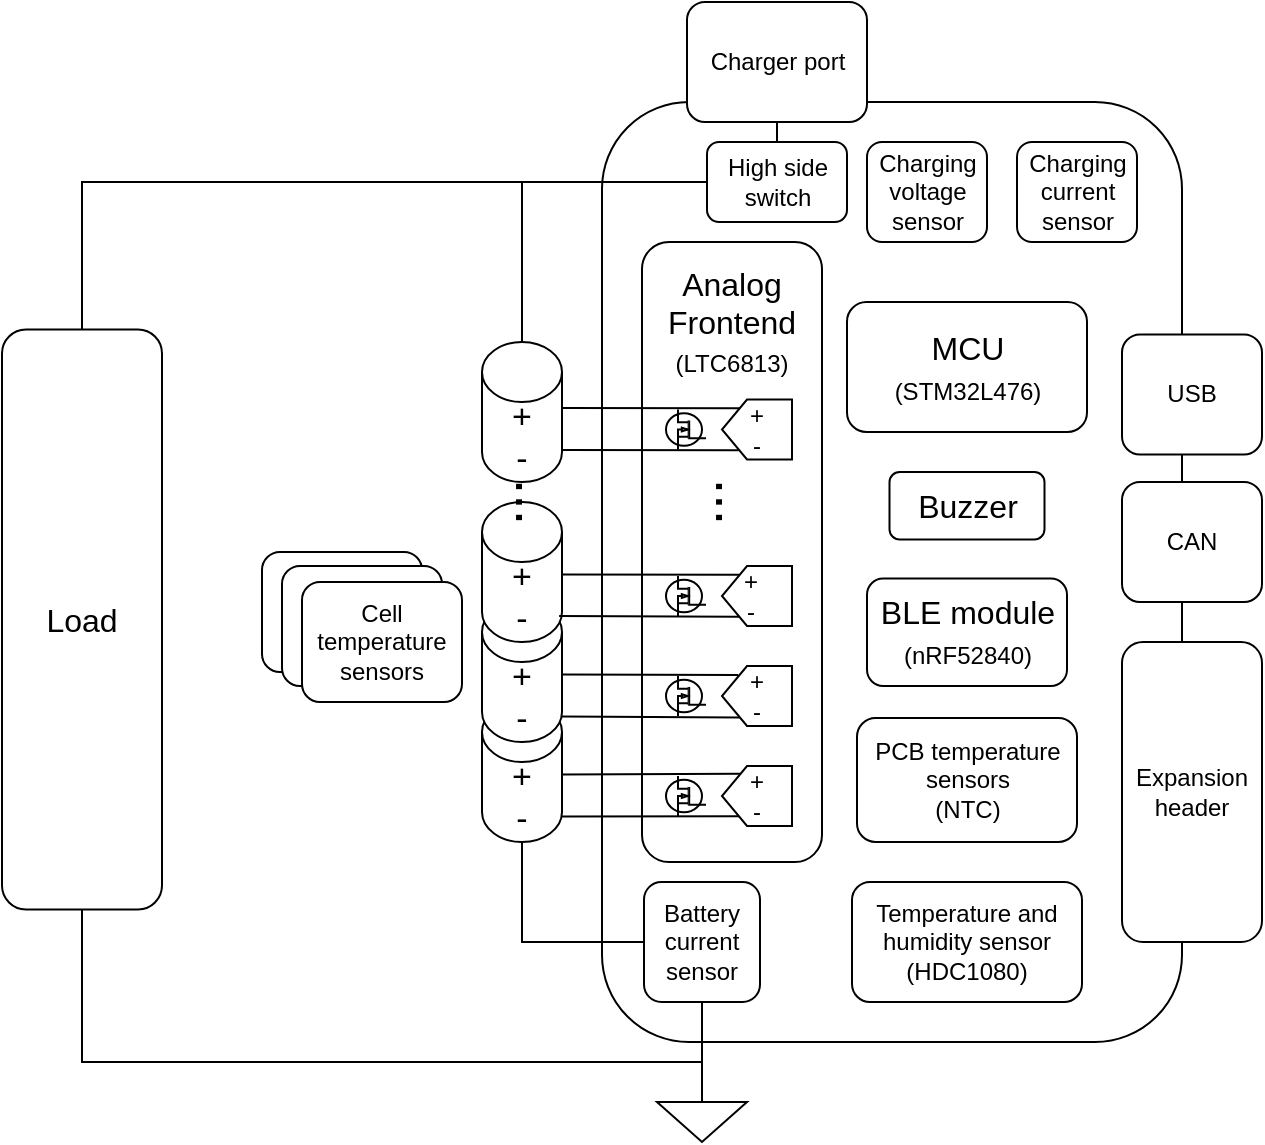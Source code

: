 <mxfile version="21.1.2" type="device">
  <diagram name="Page-1" id="EQJyJkfQMdv3somNTGk6">
    <mxGraphModel dx="1533" dy="399" grid="1" gridSize="10" guides="1" tooltips="1" connect="1" arrows="1" fold="1" page="1" pageScale="1" pageWidth="850" pageHeight="1100" math="0" shadow="0">
      <root>
        <mxCell id="0" />
        <mxCell id="1" parent="0" />
        <mxCell id="4OLsYMQMICfBBXzMfYlJ-2" value="" style="rounded=1;whiteSpace=wrap;html=1;fontSize=12;fillColor=#ffffff;" parent="1" vertex="1">
          <mxGeometry x="30" y="325" width="80" height="60" as="geometry" />
        </mxCell>
        <mxCell id="4OLsYMQMICfBBXzMfYlJ-1" value="" style="rounded=1;whiteSpace=wrap;html=1;fontSize=12;fillColor=#ffffff;" parent="1" vertex="1">
          <mxGeometry x="40" y="332" width="80" height="60" as="geometry" />
        </mxCell>
        <mxCell id="TeZvGwJzhUlr74pMuj6Z-2" value="&lt;font style=&quot;font-size: 17px;&quot;&gt;+&lt;br style=&quot;border-color: var(--border-color);&quot;&gt;-&lt;/font&gt;" style="shape=cylinder3;whiteSpace=wrap;html=1;boundedLbl=1;backgroundOutline=1;size=15;" parent="1" vertex="1">
          <mxGeometry x="140" y="400" width="40" height="70" as="geometry" />
        </mxCell>
        <mxCell id="TeZvGwJzhUlr74pMuj6Z-4" value="&lt;font style=&quot;font-size: 17px;&quot;&gt;+&lt;br style=&quot;border-color: var(--border-color);&quot;&gt;-&lt;/font&gt;" style="shape=cylinder3;whiteSpace=wrap;html=1;boundedLbl=1;backgroundOutline=1;size=15;" parent="1" vertex="1">
          <mxGeometry x="140" y="350" width="40" height="70" as="geometry" />
        </mxCell>
        <mxCell id="TeZvGwJzhUlr74pMuj6Z-5" value="&lt;font style=&quot;font-size: 17px;&quot;&gt;+&lt;br style=&quot;border-color: var(--border-color);&quot;&gt;-&lt;/font&gt;" style="shape=cylinder3;whiteSpace=wrap;html=1;boundedLbl=1;backgroundOutline=1;size=15;" parent="1" vertex="1">
          <mxGeometry x="140" y="300" width="40" height="70" as="geometry" />
        </mxCell>
        <mxCell id="TeZvGwJzhUlr74pMuj6Z-6" value="&lt;font style=&quot;font-size: 28px;&quot;&gt;...&lt;/font&gt;" style="text;html=1;strokeColor=none;fillColor=none;align=center;verticalAlign=middle;whiteSpace=wrap;rounded=0;rotation=-90;" parent="1" vertex="1">
          <mxGeometry x="130" y="292.5" width="40" height="15" as="geometry" />
        </mxCell>
        <mxCell id="TeZvGwJzhUlr74pMuj6Z-7" value="&lt;font style=&quot;font-size: 17px;&quot;&gt;+&lt;br&gt;-&lt;/font&gt;" style="shape=cylinder3;whiteSpace=wrap;html=1;boundedLbl=1;backgroundOutline=1;size=15;" parent="1" vertex="1">
          <mxGeometry x="140" y="220" width="40" height="70" as="geometry" />
        </mxCell>
        <mxCell id="TeZvGwJzhUlr74pMuj6Z-16" value="" style="rounded=1;whiteSpace=wrap;html=1;fontSize=17;" parent="1" vertex="1">
          <mxGeometry x="200" y="100" width="290" height="470" as="geometry" />
        </mxCell>
        <mxCell id="mOUoje14_cyd4yB3jaxS-1" value="MCU&lt;br&gt;&lt;font style=&quot;font-size: 12px;&quot;&gt;(STM32L476)&lt;/font&gt;" style="rounded=1;whiteSpace=wrap;html=1;fontSize=16;" parent="1" vertex="1">
          <mxGeometry x="322.5" y="200" width="120" height="65" as="geometry" />
        </mxCell>
        <mxCell id="mOUoje14_cyd4yB3jaxS-8" value="" style="rounded=1;whiteSpace=wrap;html=1;fontSize=16;" parent="1" vertex="1">
          <mxGeometry x="220" y="170" width="90" height="310" as="geometry" />
        </mxCell>
        <mxCell id="mOUoje14_cyd4yB3jaxS-7" value="&lt;font style=&quot;font-size: 28px;&quot;&gt;...&lt;/font&gt;" style="text;html=1;strokeColor=none;fillColor=none;align=center;verticalAlign=middle;whiteSpace=wrap;rounded=0;rotation=-90;" parent="1" vertex="1">
          <mxGeometry x="220" y="285" width="60" height="30" as="geometry" />
        </mxCell>
        <mxCell id="mOUoje14_cyd4yB3jaxS-12" value="" style="verticalLabelPosition=bottom;shadow=0;dashed=0;align=center;html=1;verticalAlign=top;shape=mxgraph.electrical.mosfets1.n-channel_mosfet_1;fontSize=16;flipH=1;" parent="1" vertex="1">
          <mxGeometry x="232" y="253.75" width="20" height="20" as="geometry" />
        </mxCell>
        <mxCell id="mOUoje14_cyd4yB3jaxS-14" value="" style="endArrow=none;html=1;rounded=0;fontSize=16;exitX=1;exitY=1;exitDx=0;exitDy=-15;exitPerimeter=0;entryX=0.739;entryY=0.147;entryDx=0;entryDy=0;entryPerimeter=0;" parent="1" target="mOUoje14_cyd4yB3jaxS-87" edge="1">
          <mxGeometry width="50" height="50" relative="1" as="geometry">
            <mxPoint x="180" y="253" as="sourcePoint" />
            <mxPoint x="266.895" y="252.434" as="targetPoint" />
          </mxGeometry>
        </mxCell>
        <mxCell id="mOUoje14_cyd4yB3jaxS-18" value="" style="endArrow=none;html=1;rounded=0;fontSize=16;exitX=1;exitY=1;exitDx=0;exitDy=-15;exitPerimeter=0;entryX=0.763;entryY=0.845;entryDx=0;entryDy=0;entryPerimeter=0;" parent="1" target="mOUoje14_cyd4yB3jaxS-87" edge="1">
          <mxGeometry width="50" height="50" relative="1" as="geometry">
            <mxPoint x="180" y="274" as="sourcePoint" />
            <mxPoint x="266.895" y="274.054" as="targetPoint" />
          </mxGeometry>
        </mxCell>
        <mxCell id="mOUoje14_cyd4yB3jaxS-49" value="Analog Frontend&lt;br&gt;&lt;font style=&quot;font-size: 12px;&quot;&gt;(LTC6813)&lt;/font&gt;" style="text;html=1;strokeColor=none;fillColor=none;align=center;verticalAlign=middle;whiteSpace=wrap;rounded=0;fontSize=16;" parent="1" vertex="1">
          <mxGeometry x="230" y="180" width="70" height="60" as="geometry" />
        </mxCell>
        <mxCell id="mOUoje14_cyd4yB3jaxS-66" value="" style="verticalLabelPosition=bottom;shadow=0;dashed=0;align=center;html=1;verticalAlign=top;shape=mxgraph.electrical.mosfets1.n-channel_mosfet_1;fontSize=16;flipH=1;" parent="1" vertex="1">
          <mxGeometry x="232" y="337" width="20" height="20" as="geometry" />
        </mxCell>
        <mxCell id="mOUoje14_cyd4yB3jaxS-69" value="" style="verticalLabelPosition=bottom;shadow=0;dashed=0;align=center;html=1;verticalAlign=top;shape=mxgraph.electrical.abstract.dac;fontSize=16;fillColor=#ffffff;flipH=1;" parent="1" vertex="1">
          <mxGeometry x="260" y="332" width="35" height="30" as="geometry" />
        </mxCell>
        <mxCell id="mOUoje14_cyd4yB3jaxS-70" value="" style="verticalLabelPosition=bottom;shadow=0;dashed=0;align=center;html=1;verticalAlign=top;shape=mxgraph.electrical.mosfets1.n-channel_mosfet_1;fontSize=16;flipH=1;" parent="1" vertex="1">
          <mxGeometry x="232" y="387" width="20" height="20" as="geometry" />
        </mxCell>
        <mxCell id="mOUoje14_cyd4yB3jaxS-71" value="" style="endArrow=none;html=1;rounded=0;fontSize=16;exitX=1;exitY=1;exitDx=0;exitDy=-15;exitPerimeter=0;entryX=0.768;entryY=0.151;entryDx=0;entryDy=0;entryPerimeter=0;" parent="1" target="mOUoje14_cyd4yB3jaxS-85" edge="1">
          <mxGeometry width="50" height="50" relative="1" as="geometry">
            <mxPoint x="180" y="386.25" as="sourcePoint" />
            <mxPoint x="266.895" y="385.684" as="targetPoint" />
          </mxGeometry>
        </mxCell>
        <mxCell id="mOUoje14_cyd4yB3jaxS-72" value="" style="endArrow=none;html=1;rounded=0;fontSize=16;exitX=1;exitY=1;exitDx=0;exitDy=-15;exitPerimeter=0;entryX=0.744;entryY=0.859;entryDx=0;entryDy=0;entryPerimeter=0;" parent="1" target="mOUoje14_cyd4yB3jaxS-85" edge="1">
          <mxGeometry width="50" height="50" relative="1" as="geometry">
            <mxPoint x="180" y="407.25" as="sourcePoint" />
            <mxPoint x="266.895" y="407.304" as="targetPoint" />
          </mxGeometry>
        </mxCell>
        <mxCell id="mOUoje14_cyd4yB3jaxS-74" value="" style="verticalLabelPosition=bottom;shadow=0;dashed=0;align=center;html=1;verticalAlign=top;shape=mxgraph.electrical.mosfets1.n-channel_mosfet_1;fontSize=16;flipH=1;" parent="1" vertex="1">
          <mxGeometry x="232" y="437" width="20" height="20" as="geometry" />
        </mxCell>
        <mxCell id="mOUoje14_cyd4yB3jaxS-75" value="" style="endArrow=none;html=1;rounded=0;fontSize=16;exitX=1;exitY=1;exitDx=0;exitDy=-15;exitPerimeter=0;entryX=0.741;entryY=0.131;entryDx=0;entryDy=0;entryPerimeter=0;" parent="1" target="mOUoje14_cyd4yB3jaxS-83" edge="1">
          <mxGeometry width="50" height="50" relative="1" as="geometry">
            <mxPoint x="180" y="436.25" as="sourcePoint" />
            <mxPoint x="266.895" y="435.684" as="targetPoint" />
          </mxGeometry>
        </mxCell>
        <mxCell id="mOUoje14_cyd4yB3jaxS-76" value="" style="endArrow=none;html=1;rounded=0;fontSize=16;exitX=1;exitY=1;exitDx=0;exitDy=-15;exitPerimeter=0;entryX=0.756;entryY=0.839;entryDx=0;entryDy=0;entryPerimeter=0;" parent="1" target="mOUoje14_cyd4yB3jaxS-83" edge="1">
          <mxGeometry width="50" height="50" relative="1" as="geometry">
            <mxPoint x="180" y="457.25" as="sourcePoint" />
            <mxPoint x="266.895" y="457.304" as="targetPoint" />
          </mxGeometry>
        </mxCell>
        <mxCell id="mOUoje14_cyd4yB3jaxS-78" value="" style="endArrow=none;html=1;rounded=0;fontSize=16;exitX=1;exitY=1;exitDx=0;exitDy=-15;exitPerimeter=0;entryX=0.754;entryY=0.146;entryDx=0;entryDy=0;entryPerimeter=0;" parent="1" target="mOUoje14_cyd4yB3jaxS-69" edge="1">
          <mxGeometry width="50" height="50" relative="1" as="geometry">
            <mxPoint x="180" y="336.25" as="sourcePoint" />
            <mxPoint x="266.895" y="335.684" as="targetPoint" />
          </mxGeometry>
        </mxCell>
        <mxCell id="mOUoje14_cyd4yB3jaxS-79" value="" style="endArrow=none;html=1;rounded=0;fontSize=16;exitX=1.014;exitY=0.814;exitDx=0;exitDy=0;exitPerimeter=0;entryX=0.754;entryY=0.846;entryDx=0;entryDy=0;entryPerimeter=0;" parent="1" target="mOUoje14_cyd4yB3jaxS-69" edge="1">
          <mxGeometry width="50" height="50" relative="1" as="geometry">
            <mxPoint x="178.56" y="356.98" as="sourcePoint" />
            <mxPoint x="262.305" y="357.0" as="targetPoint" />
          </mxGeometry>
        </mxCell>
        <mxCell id="mOUoje14_cyd4yB3jaxS-80" value="&lt;p style=&quot;line-height: 60%; font-size: 12px;&quot;&gt;&lt;/p&gt;&lt;blockquote style=&quot;margin: 0px 0px 0px 40px; border: none; padding: 0px; font-size: 12px;&quot;&gt;&lt;/blockquote&gt;&lt;span style=&quot;font-size: 12px; background-color: initial;&quot;&gt;+&lt;/span&gt;&lt;br style=&quot;font-size: 12px;&quot;&gt;&lt;font style=&quot;font-size: 12px;&quot;&gt;-&lt;/font&gt;&lt;p style=&quot;font-size: 12px;&quot;&gt;&lt;/p&gt;" style="text;html=1;strokeColor=none;fillColor=none;align=center;verticalAlign=middle;whiteSpace=wrap;rounded=0;fontSize=12;" parent="1" vertex="1">
          <mxGeometry x="267.5" y="332" width="12.5" height="30" as="geometry" />
        </mxCell>
        <mxCell id="mOUoje14_cyd4yB3jaxS-83" value="" style="verticalLabelPosition=bottom;shadow=0;dashed=0;align=center;html=1;verticalAlign=top;shape=mxgraph.electrical.abstract.dac;fontSize=16;fillColor=#ffffff;flipH=1;" parent="1" vertex="1">
          <mxGeometry x="260" y="432" width="35" height="30" as="geometry" />
        </mxCell>
        <mxCell id="mOUoje14_cyd4yB3jaxS-84" value="&lt;p style=&quot;line-height: 60%; font-size: 12px;&quot;&gt;&lt;/p&gt;&lt;blockquote style=&quot;margin: 0px 0px 0px 40px; border: none; padding: 0px; font-size: 12px;&quot;&gt;&lt;/blockquote&gt;&lt;span style=&quot;font-size: 12px; background-color: initial;&quot;&gt;+&lt;/span&gt;&lt;br style=&quot;font-size: 12px;&quot;&gt;&lt;font style=&quot;font-size: 12px;&quot;&gt;-&lt;/font&gt;&lt;p style=&quot;font-size: 12px;&quot;&gt;&lt;/p&gt;" style="text;html=1;strokeColor=none;fillColor=none;align=center;verticalAlign=middle;whiteSpace=wrap;rounded=0;fontSize=12;" parent="1" vertex="1">
          <mxGeometry x="271.25" y="432" width="12.5" height="30" as="geometry" />
        </mxCell>
        <mxCell id="mOUoje14_cyd4yB3jaxS-85" value="" style="verticalLabelPosition=bottom;shadow=0;dashed=0;align=center;html=1;verticalAlign=top;shape=mxgraph.electrical.abstract.dac;fontSize=16;fillColor=#ffffff;flipH=1;" parent="1" vertex="1">
          <mxGeometry x="260" y="382" width="35" height="30" as="geometry" />
        </mxCell>
        <mxCell id="mOUoje14_cyd4yB3jaxS-86" value="&lt;p style=&quot;line-height: 60%; font-size: 12px;&quot;&gt;&lt;/p&gt;&lt;blockquote style=&quot;margin: 0px 0px 0px 40px; border: none; padding: 0px; font-size: 12px;&quot;&gt;&lt;/blockquote&gt;&lt;span style=&quot;font-size: 12px; background-color: initial;&quot;&gt;+&lt;/span&gt;&lt;br style=&quot;font-size: 12px;&quot;&gt;&lt;font style=&quot;font-size: 12px;&quot;&gt;-&lt;/font&gt;&lt;p style=&quot;font-size: 12px;&quot;&gt;&lt;/p&gt;" style="text;html=1;strokeColor=none;fillColor=none;align=center;verticalAlign=middle;whiteSpace=wrap;rounded=0;fontSize=12;" parent="1" vertex="1">
          <mxGeometry x="271.25" y="382" width="12.5" height="30" as="geometry" />
        </mxCell>
        <mxCell id="mOUoje14_cyd4yB3jaxS-87" value="" style="verticalLabelPosition=bottom;shadow=0;dashed=0;align=center;html=1;verticalAlign=top;shape=mxgraph.electrical.abstract.dac;fontSize=16;fillColor=#ffffff;flipH=1;" parent="1" vertex="1">
          <mxGeometry x="260" y="248.75" width="35" height="30" as="geometry" />
        </mxCell>
        <mxCell id="mOUoje14_cyd4yB3jaxS-88" value="&lt;p style=&quot;line-height: 60%; font-size: 12px;&quot;&gt;&lt;/p&gt;&lt;blockquote style=&quot;margin: 0px 0px 0px 40px; border: none; padding: 0px; font-size: 12px;&quot;&gt;&lt;/blockquote&gt;&lt;span style=&quot;font-size: 12px; background-color: initial;&quot;&gt;+&lt;/span&gt;&lt;br style=&quot;font-size: 12px;&quot;&gt;&lt;font style=&quot;font-size: 12px;&quot;&gt;-&lt;/font&gt;&lt;p style=&quot;font-size: 12px;&quot;&gt;&lt;/p&gt;" style="text;html=1;strokeColor=none;fillColor=none;align=center;verticalAlign=middle;whiteSpace=wrap;rounded=0;fontSize=12;" parent="1" vertex="1">
          <mxGeometry x="271.25" y="248.75" width="12.5" height="30" as="geometry" />
        </mxCell>
        <mxCell id="mOUoje14_cyd4yB3jaxS-90" value="Temperature and humidity sensor&lt;br&gt;(HDC1080)" style="rounded=1;whiteSpace=wrap;html=1;fontSize=12;fillColor=#ffffff;" parent="1" vertex="1">
          <mxGeometry x="325" y="490" width="115" height="60" as="geometry" />
        </mxCell>
        <mxCell id="mOUoje14_cyd4yB3jaxS-95" style="edgeStyle=orthogonalEdgeStyle;rounded=0;orthogonalLoop=1;jettySize=auto;html=1;entryX=0.5;entryY=1;entryDx=0;entryDy=0;entryPerimeter=0;fontSize=12;endArrow=none;endFill=0;" parent="1" source="mOUoje14_cyd4yB3jaxS-92" target="TeZvGwJzhUlr74pMuj6Z-2" edge="1">
          <mxGeometry relative="1" as="geometry">
            <Array as="points">
              <mxPoint x="160" y="520" />
            </Array>
          </mxGeometry>
        </mxCell>
        <mxCell id="mOUoje14_cyd4yB3jaxS-92" value="Battery&lt;br&gt;current&lt;br&gt;sensor" style="rounded=1;whiteSpace=wrap;html=1;fontSize=12;fillColor=#ffffff;" parent="1" vertex="1">
          <mxGeometry x="221" y="490" width="58" height="60" as="geometry" />
        </mxCell>
        <mxCell id="mOUoje14_cyd4yB3jaxS-94" style="edgeStyle=orthogonalEdgeStyle;rounded=0;orthogonalLoop=1;jettySize=auto;html=1;exitX=0.5;exitY=0;exitDx=0;exitDy=0;exitPerimeter=0;entryX=0.5;entryY=1;entryDx=0;entryDy=0;fontSize=12;endArrow=none;endFill=0;" parent="1" source="mOUoje14_cyd4yB3jaxS-93" target="mOUoje14_cyd4yB3jaxS-92" edge="1">
          <mxGeometry relative="1" as="geometry" />
        </mxCell>
        <mxCell id="mOUoje14_cyd4yB3jaxS-93" value="" style="pointerEvents=1;verticalLabelPosition=bottom;shadow=0;dashed=0;align=center;html=1;verticalAlign=top;shape=mxgraph.electrical.signal_sources.signal_ground;fontSize=12;fillColor=#ffffff;" parent="1" vertex="1">
          <mxGeometry x="227.5" y="590" width="45" height="30" as="geometry" />
        </mxCell>
        <mxCell id="mOUoje14_cyd4yB3jaxS-99" value="Cell temperature sensors" style="rounded=1;whiteSpace=wrap;html=1;fontSize=12;fillColor=#ffffff;" parent="1" vertex="1">
          <mxGeometry x="50" y="340" width="80" height="60" as="geometry" />
        </mxCell>
        <mxCell id="4OLsYMQMICfBBXzMfYlJ-3" value="USB" style="rounded=1;whiteSpace=wrap;html=1;" parent="1" vertex="1">
          <mxGeometry x="460" y="216.25" width="70" height="60" as="geometry" />
        </mxCell>
        <mxCell id="4OLsYMQMICfBBXzMfYlJ-4" value="CAN" style="rounded=1;whiteSpace=wrap;html=1;" parent="1" vertex="1">
          <mxGeometry x="460" y="290" width="70" height="60" as="geometry" />
        </mxCell>
        <mxCell id="4OLsYMQMICfBBXzMfYlJ-7" value="BLE module&lt;br&gt;&lt;font style=&quot;font-size: 12px;&quot;&gt;(nRF52840)&lt;/font&gt;" style="rounded=1;whiteSpace=wrap;html=1;fontSize=16;" parent="1" vertex="1">
          <mxGeometry x="332.5" y="338.25" width="100" height="53.75" as="geometry" />
        </mxCell>
        <mxCell id="4OLsYMQMICfBBXzMfYlJ-9" style="edgeStyle=orthogonalEdgeStyle;rounded=0;orthogonalLoop=1;jettySize=auto;html=1;fontSize=12;endArrow=none;endFill=0;" parent="1" source="TeZvGwJzhUlr74pMuj6Z-7" target="4OLsYMQMICfBBXzMfYlJ-14" edge="1">
          <mxGeometry relative="1" as="geometry">
            <mxPoint x="290" y="140" as="targetPoint" />
            <Array as="points">
              <mxPoint x="160" y="140" />
            </Array>
          </mxGeometry>
        </mxCell>
        <mxCell id="sO5SA49bSD7Gtyw2qVEJ-1" style="edgeStyle=orthogonalEdgeStyle;rounded=0;orthogonalLoop=1;jettySize=auto;html=1;endArrow=none;endFill=0;" parent="1" source="4OLsYMQMICfBBXzMfYlJ-14" target="4OLsYMQMICfBBXzMfYlJ-17" edge="1">
          <mxGeometry relative="1" as="geometry" />
        </mxCell>
        <mxCell id="4OLsYMQMICfBBXzMfYlJ-14" value="High side switch" style="rounded=1;whiteSpace=wrap;html=1;fontSize=12;" parent="1" vertex="1">
          <mxGeometry x="252.5" y="120" width="70" height="40" as="geometry" />
        </mxCell>
        <mxCell id="4OLsYMQMICfBBXzMfYlJ-16" style="edgeStyle=orthogonalEdgeStyle;rounded=0;orthogonalLoop=1;jettySize=auto;html=1;exitX=0.5;exitY=0;exitDx=0;exitDy=0;fontSize=16;endArrow=none;endFill=0;" parent="1" source="4OLsYMQMICfBBXzMfYlJ-15" edge="1">
          <mxGeometry relative="1" as="geometry">
            <mxPoint x="160" y="140" as="targetPoint" />
            <Array as="points">
              <mxPoint x="-60" y="140" />
            </Array>
          </mxGeometry>
        </mxCell>
        <mxCell id="4OLsYMQMICfBBXzMfYlJ-24" style="edgeStyle=orthogonalEdgeStyle;rounded=0;orthogonalLoop=1;jettySize=auto;html=1;fontSize=16;endArrow=none;endFill=0;entryX=0.5;entryY=0;entryDx=0;entryDy=0;entryPerimeter=0;" parent="1" source="4OLsYMQMICfBBXzMfYlJ-15" target="mOUoje14_cyd4yB3jaxS-93" edge="1">
          <mxGeometry relative="1" as="geometry">
            <mxPoint x="160" y="520" as="targetPoint" />
            <Array as="points">
              <mxPoint x="-60" y="580" />
              <mxPoint x="250" y="580" />
            </Array>
          </mxGeometry>
        </mxCell>
        <mxCell id="4OLsYMQMICfBBXzMfYlJ-15" value="Load" style="rounded=1;whiteSpace=wrap;html=1;fontSize=16;" parent="1" vertex="1">
          <mxGeometry x="-100" y="213.75" width="80" height="290" as="geometry" />
        </mxCell>
        <mxCell id="4OLsYMQMICfBBXzMfYlJ-17" value="Charger port" style="rounded=1;whiteSpace=wrap;html=1;" parent="1" vertex="1">
          <mxGeometry x="242.5" y="50" width="90" height="60" as="geometry" />
        </mxCell>
        <mxCell id="4OLsYMQMICfBBXzMfYlJ-18" value="Charging voltage sensor" style="rounded=1;whiteSpace=wrap;html=1;" parent="1" vertex="1">
          <mxGeometry x="332.5" y="120" width="60" height="50" as="geometry" />
        </mxCell>
        <mxCell id="4OLsYMQMICfBBXzMfYlJ-23" value="PCB temperature sensors&lt;br&gt;(NTC)" style="rounded=1;whiteSpace=wrap;html=1;fontSize=12;fillColor=#ffffff;" parent="1" vertex="1">
          <mxGeometry x="327.5" y="408" width="110" height="62" as="geometry" />
        </mxCell>
        <mxCell id="sO5SA49bSD7Gtyw2qVEJ-2" value="Charging current sensor" style="rounded=1;whiteSpace=wrap;html=1;" parent="1" vertex="1">
          <mxGeometry x="407.5" y="120" width="60" height="50" as="geometry" />
        </mxCell>
        <mxCell id="CIu8LaGKwtHl4sl6Zgh1-2" value="Expansion header" style="rounded=1;whiteSpace=wrap;html=1;" parent="1" vertex="1">
          <mxGeometry x="460" y="370" width="70" height="150" as="geometry" />
        </mxCell>
        <mxCell id="R5DXyjySxLFlA9eX8ngf-1" value="Buzzer" style="rounded=1;whiteSpace=wrap;html=1;fontSize=16;" vertex="1" parent="1">
          <mxGeometry x="343.75" y="285" width="77.5" height="33.75" as="geometry" />
        </mxCell>
      </root>
    </mxGraphModel>
  </diagram>
</mxfile>
